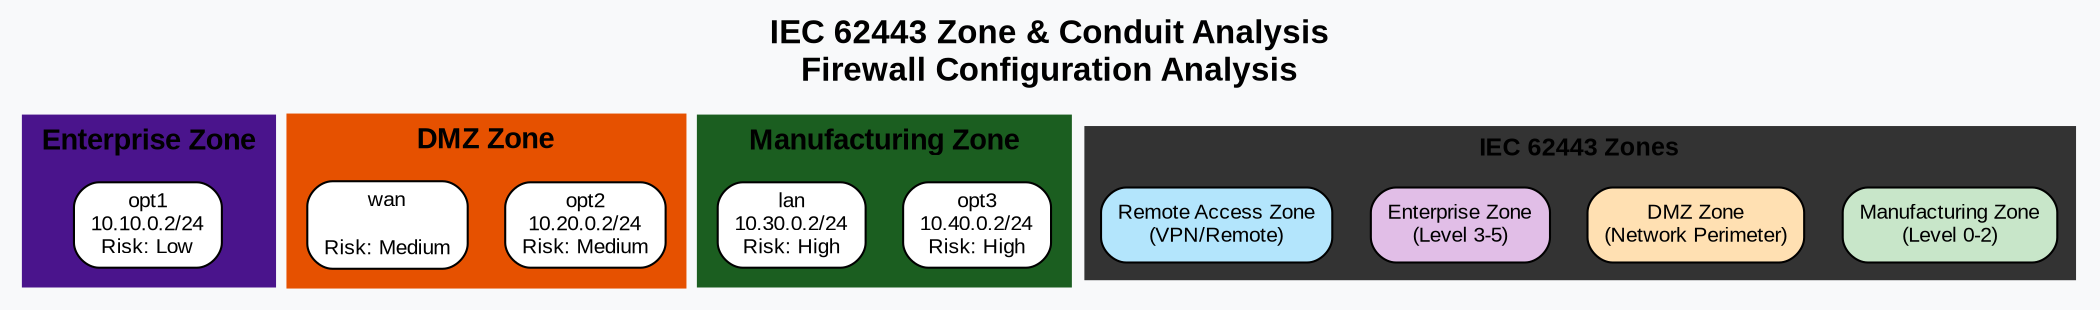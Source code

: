 digraph IEC62443Zones {
  rankdir=TB;
  node [fontname="Arial", fontsize=10];
  edge [fontname="Arial", fontsize=9, penwidth=2];
  bgcolor="#f8f9fa";

  label="IEC 62443 Zone & Conduit Analysis\nFirewall Configuration Analysis";
  labelloc=t;
  fontsize=16;
  fontname="Arial Bold";

  subgraph cluster_Enterprise_Zone {
    label="Enterprise Zone";
    style="filled,bold";
    bgcolor="#e1bee7";
    color="#4a148c";
    penwidth=3;
    fontsize=14;
    fontname="Arial Bold";

    "opt1" [label="opt1\n10.10.0.2/24\nRisk: Low", shape="box", style="rounded,filled", fillcolor="white"];
  }

  subgraph cluster_DMZ_Zone {
    label="DMZ Zone";
    style="filled,bold";
    bgcolor="#ffe0b2";
    color="#e65100";
    penwidth=3;
    fontsize=14;
    fontname="Arial Bold";

    "opt2" [label="opt2\n10.20.0.2/24\nRisk: Medium", shape="box", style="rounded,filled", fillcolor="white"];
    "wan" [label="wan\n\nRisk: Medium", shape="box", style="rounded,filled", fillcolor="white"];
  }

  subgraph cluster_Manufacturing_Zone {
    label="Manufacturing Zone";
    style="filled,bold";
    bgcolor="#c8e6c9";
    color="#1b5e20";
    penwidth=3;
    fontsize=14;
    fontname="Arial Bold";

    "opt3" [label="opt3\n10.40.0.2/24\nRisk: High", shape="box", style="rounded,filled", fillcolor="white"];
    "lan" [label="lan\n10.30.0.2/24\nRisk: High", shape="box", style="rounded,filled", fillcolor="white"];
  }

  // Conduits (Zone Connections)

  // IEC 62443 Legend
  subgraph cluster_iec_legend {
    label="IEC 62443 Zones";
    style=filled;
    bgcolor="#ffffff";
    color="#333333";
    fontsize=12;
    fontname="Arial Bold";

    mfg_zone [label="Manufacturing Zone\n(Level 0-2)", fillcolor="#c8e6c9", style="filled,rounded", shape="box"];
    dmz_zone [label="DMZ Zone\n(Network Perimeter)", fillcolor="#ffe0b2", style="filled,rounded", shape="box"];
    ent_zone [label="Enterprise Zone\n(Level 3-5)", fillcolor="#e1bee7", style="filled,rounded", shape="box"];
    remote_zone [label="Remote Access Zone\n(VPN/Remote)", fillcolor="#b3e5fc", style="filled,rounded", shape="box"];
  }
}
